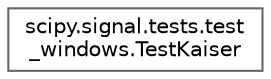 digraph "Graphical Class Hierarchy"
{
 // LATEX_PDF_SIZE
  bgcolor="transparent";
  edge [fontname=Helvetica,fontsize=10,labelfontname=Helvetica,labelfontsize=10];
  node [fontname=Helvetica,fontsize=10,shape=box,height=0.2,width=0.4];
  rankdir="LR";
  Node0 [id="Node000000",label="scipy.signal.tests.test\l_windows.TestKaiser",height=0.2,width=0.4,color="grey40", fillcolor="white", style="filled",URL="$d0/df2/classscipy_1_1signal_1_1tests_1_1test__windows_1_1TestKaiser.html",tooltip=" "];
}
